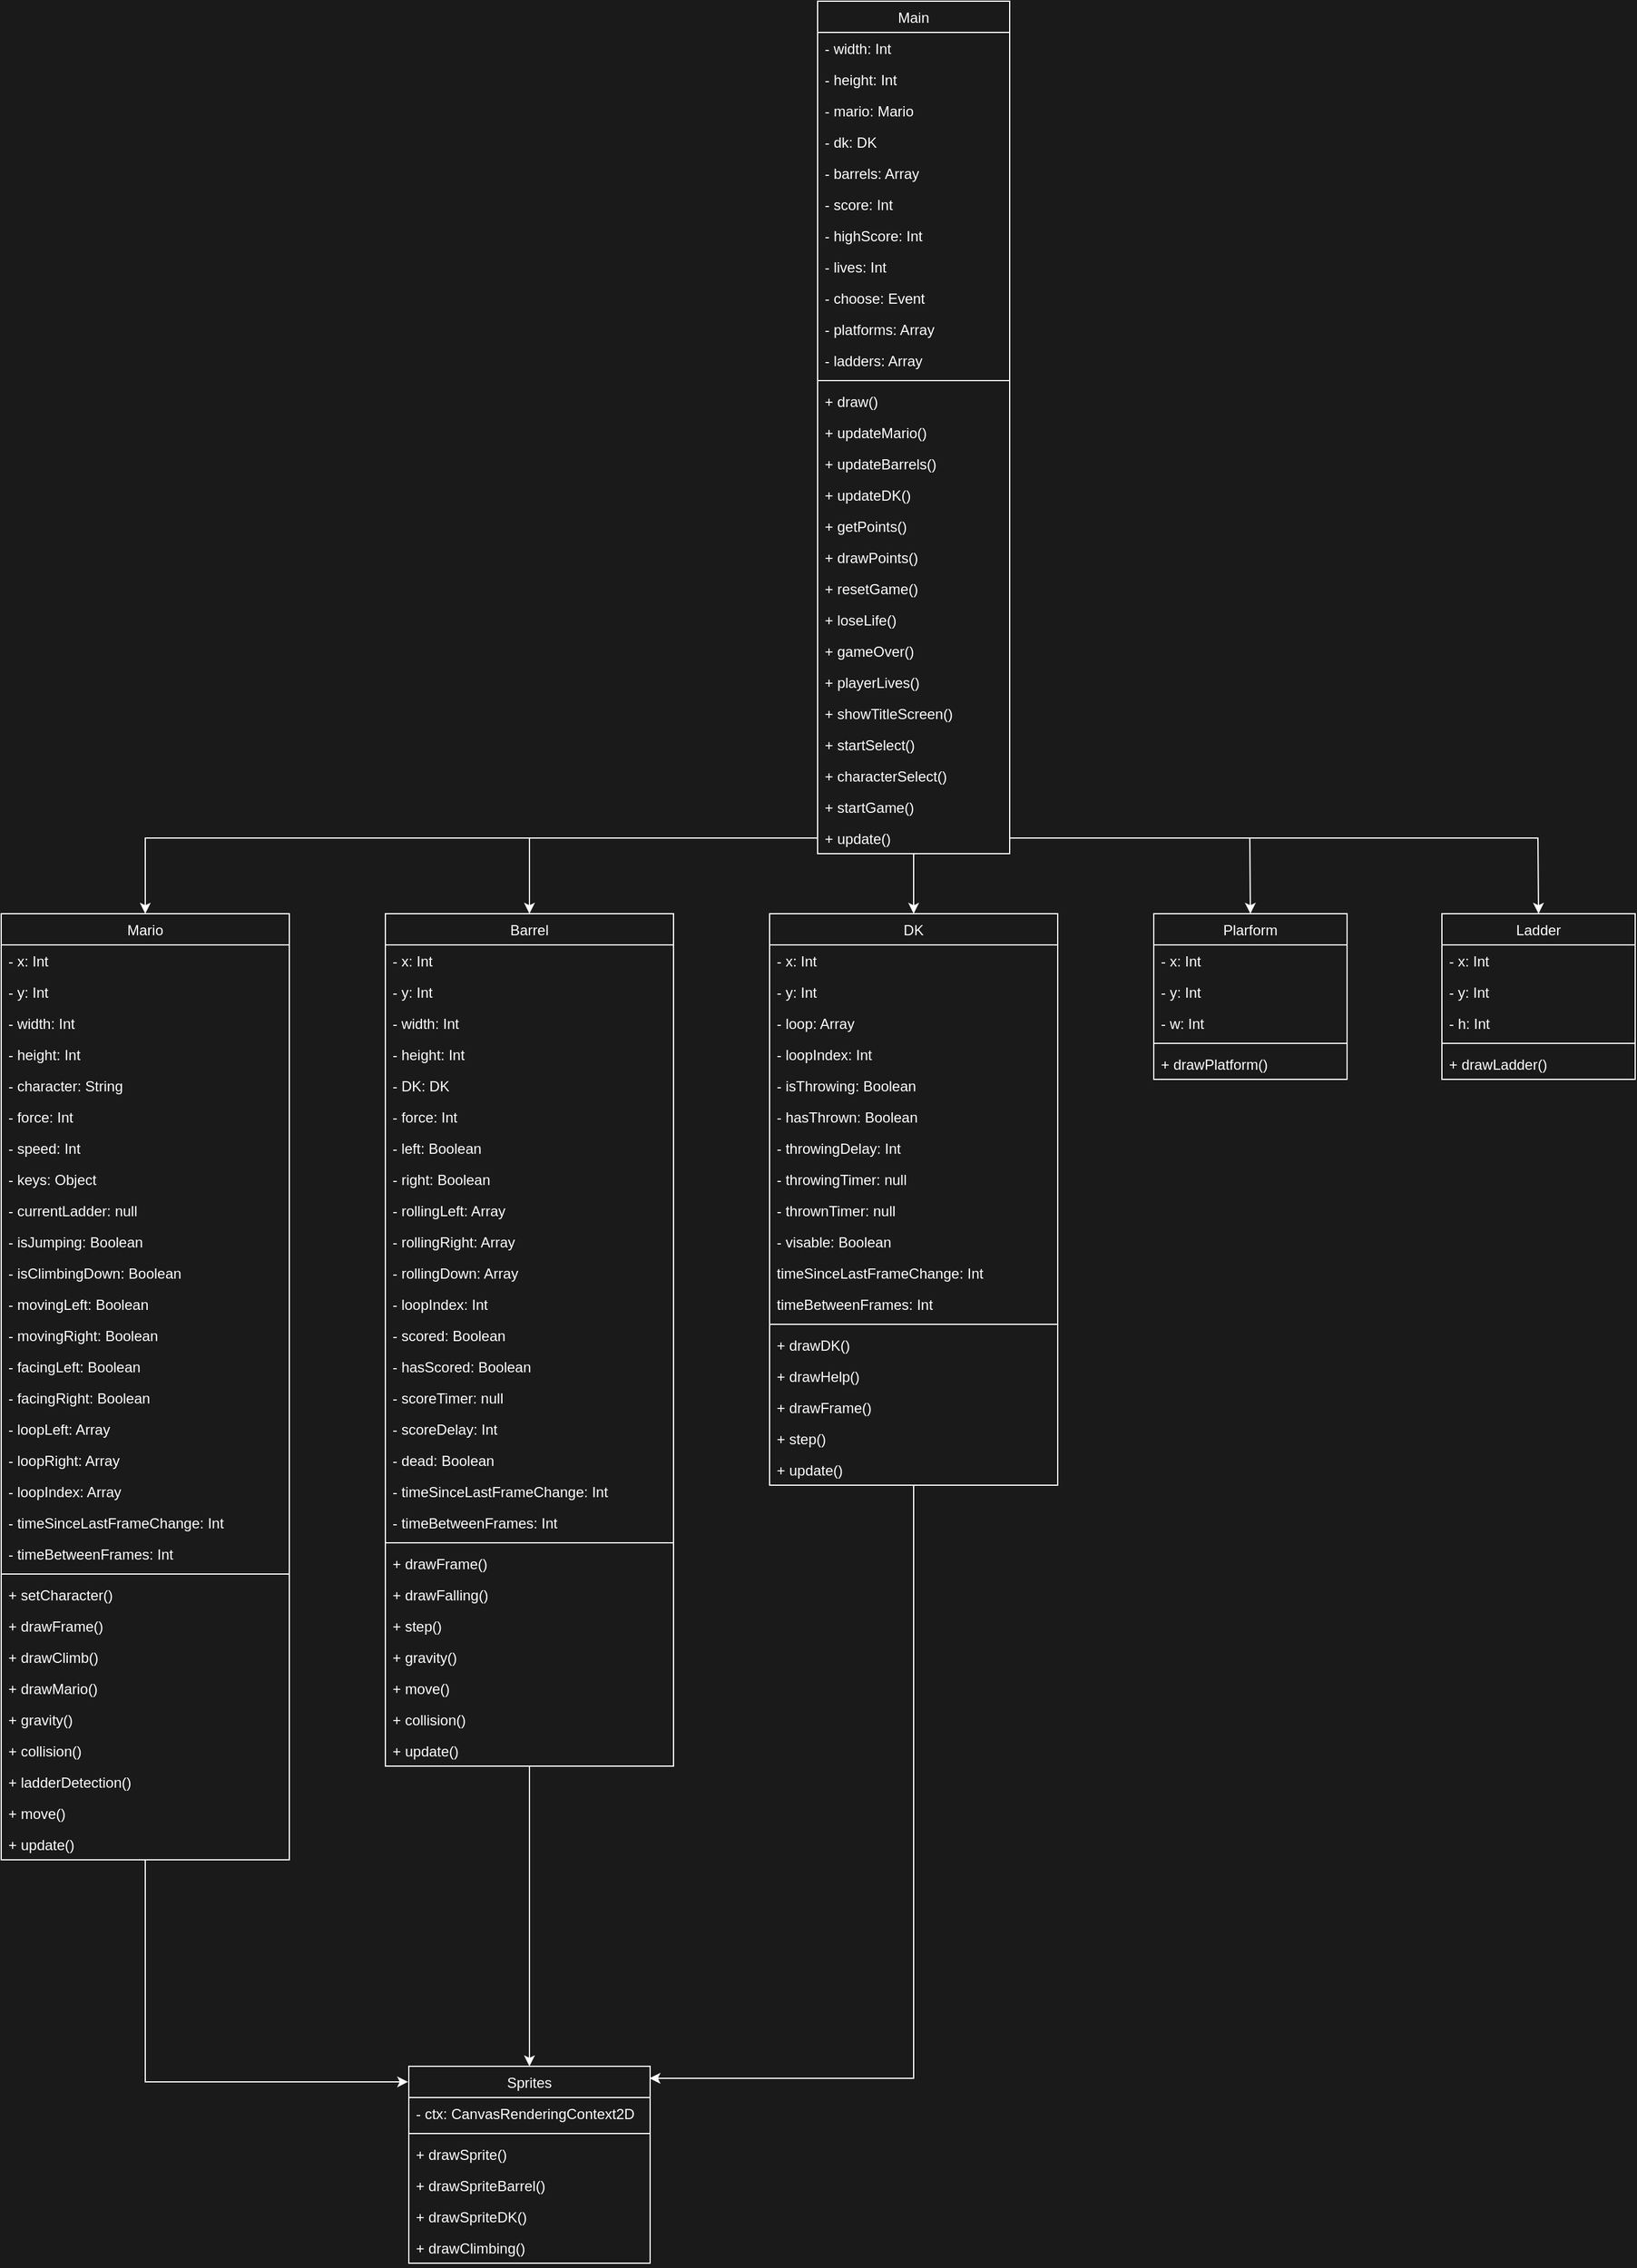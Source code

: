 <mxfile>
    <diagram id="LsULc1lu9E0mcJV_MEIJ" name="Page-1">
        <mxGraphModel dx="3832" dy="1708" grid="0" gridSize="10" guides="1" tooltips="1" connect="1" arrows="1" fold="1" page="1" pageScale="1" pageWidth="2339" pageHeight="3300" background="#1A1A1A" math="0" shadow="0">
            <root>
                <mxCell id="0"/>
                <mxCell id="1" parent="0"/>
                <mxCell id="2" value="Mario" style="swimlane;fontStyle=0;childLayout=stackLayout;horizontal=1;startSize=26;horizontalStack=0;resizeParent=1;resizeParentMax=0;resizeLast=0;collapsible=1;marginBottom=0;comic=0;strokeColor=#FFFFFF;fillColor=#1A1A1A;fontColor=#FFFFFF;" parent="1" vertex="1">
                    <mxGeometry x="480" y="1400" width="240" height="788" as="geometry"/>
                </mxCell>
                <mxCell id="3" value="- x: Int" style="text;align=left;verticalAlign=top;spacingLeft=4;spacingRight=4;overflow=hidden;rotatable=0;points=[[0,0.5],[1,0.5]];portConstraint=eastwest;fontColor=#FFFFFF;" parent="2" vertex="1">
                    <mxGeometry y="26" width="240" height="26" as="geometry"/>
                </mxCell>
                <mxCell id="4" value="- y: Int" style="text;align=left;verticalAlign=top;spacingLeft=4;spacingRight=4;overflow=hidden;rotatable=0;points=[[0,0.5],[1,0.5]];portConstraint=eastwest;labelBackgroundColor=none;fontColor=#FFFFFF;" parent="2" vertex="1">
                    <mxGeometry y="52" width="240" height="26" as="geometry"/>
                </mxCell>
                <mxCell id="5" value="- width: Int" style="text;align=left;verticalAlign=top;spacingLeft=4;spacingRight=4;overflow=hidden;rotatable=0;points=[[0,0.5],[1,0.5]];portConstraint=eastwest;fontColor=#FFFFFF;" parent="2" vertex="1">
                    <mxGeometry y="78" width="240" height="26" as="geometry"/>
                </mxCell>
                <mxCell id="45" value="- height: Int" style="text;align=left;verticalAlign=top;spacingLeft=4;spacingRight=4;overflow=hidden;rotatable=0;points=[[0,0.5],[1,0.5]];portConstraint=eastwest;fontColor=#FFFFFF;" parent="2" vertex="1">
                    <mxGeometry y="104" width="240" height="26" as="geometry"/>
                </mxCell>
                <mxCell id="6" value="- character: String" style="text;align=left;verticalAlign=top;spacingLeft=4;spacingRight=4;overflow=hidden;rotatable=0;points=[[0,0.5],[1,0.5]];portConstraint=eastwest;fontColor=#FFFFFF;" parent="2" vertex="1">
                    <mxGeometry y="130" width="240" height="26" as="geometry"/>
                </mxCell>
                <mxCell id="7" value="- force: Int" style="text;align=left;verticalAlign=top;spacingLeft=4;spacingRight=4;overflow=hidden;rotatable=0;points=[[0,0.5],[1,0.5]];portConstraint=eastwest;fontColor=#FFFFFF;" parent="2" vertex="1">
                    <mxGeometry y="156" width="240" height="26" as="geometry"/>
                </mxCell>
                <mxCell id="8" value="- speed: Int" style="text;align=left;verticalAlign=top;spacingLeft=4;spacingRight=4;overflow=hidden;rotatable=0;points=[[0,0.5],[1,0.5]];portConstraint=eastwest;fontColor=#FFFFFF;" parent="2" vertex="1">
                    <mxGeometry y="182" width="240" height="26" as="geometry"/>
                </mxCell>
                <mxCell id="9" value="- keys: Object" style="text;align=left;verticalAlign=top;spacingLeft=4;spacingRight=4;overflow=hidden;rotatable=0;points=[[0,0.5],[1,0.5]];portConstraint=eastwest;fontColor=#FFFFFF;" parent="2" vertex="1">
                    <mxGeometry y="208" width="240" height="26" as="geometry"/>
                </mxCell>
                <mxCell id="11" value="- currentLadder: null" style="text;align=left;verticalAlign=top;spacingLeft=4;spacingRight=4;overflow=hidden;rotatable=0;points=[[0,0.5],[1,0.5]];portConstraint=eastwest;fontColor=#FFFFFF;" parent="2" vertex="1">
                    <mxGeometry y="234" width="240" height="26" as="geometry"/>
                </mxCell>
                <mxCell id="12" value="- isJumping: Boolean" style="text;align=left;verticalAlign=top;spacingLeft=4;spacingRight=4;overflow=hidden;rotatable=0;points=[[0,0.5],[1,0.5]];portConstraint=eastwest;fontColor=#FFFFFF;" parent="2" vertex="1">
                    <mxGeometry y="260" width="240" height="26" as="geometry"/>
                </mxCell>
                <mxCell id="14" value="- isClimbingDown: Boolean" style="text;align=left;verticalAlign=top;spacingLeft=4;spacingRight=4;overflow=hidden;rotatable=0;points=[[0,0.5],[1,0.5]];portConstraint=eastwest;fontColor=#FFFFFF;" parent="2" vertex="1">
                    <mxGeometry y="286" width="240" height="26" as="geometry"/>
                </mxCell>
                <mxCell id="16" value="- movingLeft: Boolean" style="text;align=left;verticalAlign=top;spacingLeft=4;spacingRight=4;overflow=hidden;rotatable=0;points=[[0,0.5],[1,0.5]];portConstraint=eastwest;fontColor=#FFFFFF;" parent="2" vertex="1">
                    <mxGeometry y="312" width="240" height="26" as="geometry"/>
                </mxCell>
                <mxCell id="17" value="- movingRight: Boolean" style="text;align=left;verticalAlign=top;spacingLeft=4;spacingRight=4;overflow=hidden;rotatable=0;points=[[0,0.5],[1,0.5]];portConstraint=eastwest;fontColor=#FFFFFF;" parent="2" vertex="1">
                    <mxGeometry y="338" width="240" height="26" as="geometry"/>
                </mxCell>
                <mxCell id="18" value="- facingLeft: Boolean" style="text;align=left;verticalAlign=top;spacingLeft=4;spacingRight=4;overflow=hidden;rotatable=0;points=[[0,0.5],[1,0.5]];portConstraint=eastwest;fontColor=#FFFFFF;" parent="2" vertex="1">
                    <mxGeometry y="364" width="240" height="26" as="geometry"/>
                </mxCell>
                <mxCell id="19" value="- facingRight: Boolean" style="text;align=left;verticalAlign=top;spacingLeft=4;spacingRight=4;overflow=hidden;rotatable=0;points=[[0,0.5],[1,0.5]];portConstraint=eastwest;fontColor=#FFFFFF;" parent="2" vertex="1">
                    <mxGeometry y="390" width="240" height="26" as="geometry"/>
                </mxCell>
                <mxCell id="20" value="- loopLeft: Array" style="text;align=left;verticalAlign=top;spacingLeft=4;spacingRight=4;overflow=hidden;rotatable=0;points=[[0,0.5],[1,0.5]];portConstraint=eastwest;fontColor=#FFFFFF;" parent="2" vertex="1">
                    <mxGeometry y="416" width="240" height="26" as="geometry"/>
                </mxCell>
                <mxCell id="21" value="- loopRight: Array" style="text;align=left;verticalAlign=top;spacingLeft=4;spacingRight=4;overflow=hidden;rotatable=0;points=[[0,0.5],[1,0.5]];portConstraint=eastwest;fontColor=#FFFFFF;" parent="2" vertex="1">
                    <mxGeometry y="442" width="240" height="26" as="geometry"/>
                </mxCell>
                <mxCell id="22" value="- loopIndex: Array" style="text;align=left;verticalAlign=top;spacingLeft=4;spacingRight=4;overflow=hidden;rotatable=0;points=[[0,0.5],[1,0.5]];portConstraint=eastwest;fontColor=#FFFFFF;" parent="2" vertex="1">
                    <mxGeometry y="468" width="240" height="26" as="geometry"/>
                </mxCell>
                <mxCell id="23" value="- timeSinceLastFrameChange: Int" style="text;align=left;verticalAlign=top;spacingLeft=4;spacingRight=4;overflow=hidden;rotatable=0;points=[[0,0.5],[1,0.5]];portConstraint=eastwest;fontColor=#FFFFFF;" parent="2" vertex="1">
                    <mxGeometry y="494" width="240" height="26" as="geometry"/>
                </mxCell>
                <mxCell id="24" value="- timeBetweenFrames: Int" style="text;align=left;verticalAlign=top;spacingLeft=4;spacingRight=4;overflow=hidden;rotatable=0;points=[[0,0.5],[1,0.5]];portConstraint=eastwest;fontColor=#FFFFFF;" parent="2" vertex="1">
                    <mxGeometry y="520" width="240" height="26" as="geometry"/>
                </mxCell>
                <mxCell id="33" value="" style="line;strokeWidth=1;align=left;verticalAlign=middle;spacingTop=-1;spacingLeft=3;spacingRight=3;rotatable=0;labelPosition=right;points=[];portConstraint=eastwest;rounded=0;glass=0;labelBackgroundColor=none;strokeColor=#FFFFFF;fontColor=#FFFFFF;" parent="2" vertex="1">
                    <mxGeometry y="546" width="240" height="8" as="geometry"/>
                </mxCell>
                <mxCell id="29" value="+ setCharacter()" style="text;align=left;verticalAlign=top;spacingLeft=4;spacingRight=4;overflow=hidden;rotatable=0;points=[[0,0.5],[1,0.5]];portConstraint=eastwest;rounded=0;glass=0;fontColor=#FFFFFF;" parent="2" vertex="1">
                    <mxGeometry y="554" width="240" height="26" as="geometry"/>
                </mxCell>
                <mxCell id="31" value="+ drawFrame()" style="text;align=left;verticalAlign=top;spacingLeft=4;spacingRight=4;overflow=hidden;rotatable=0;points=[[0,0.5],[1,0.5]];portConstraint=eastwest;fontColor=#FFFFFF;" parent="2" vertex="1">
                    <mxGeometry y="580" width="240" height="26" as="geometry"/>
                </mxCell>
                <mxCell id="30" value="+ drawClimb()" style="text;align=left;verticalAlign=top;spacingLeft=4;spacingRight=4;overflow=hidden;rotatable=0;points=[[0,0.5],[1,0.5]];portConstraint=eastwest;fontColor=#FFFFFF;" parent="2" vertex="1">
                    <mxGeometry y="606" width="240" height="26" as="geometry"/>
                </mxCell>
                <mxCell id="44" value="+ drawMario()" style="text;align=left;verticalAlign=top;spacingLeft=4;spacingRight=4;overflow=hidden;rotatable=0;points=[[0,0.5],[1,0.5]];portConstraint=eastwest;fontColor=#FFFFFF;" parent="2" vertex="1">
                    <mxGeometry y="632" width="240" height="26" as="geometry"/>
                </mxCell>
                <mxCell id="43" value="+ gravity()" style="text;align=left;verticalAlign=top;spacingLeft=4;spacingRight=4;overflow=hidden;rotatable=0;points=[[0,0.5],[1,0.5]];portConstraint=eastwest;fontColor=#FFFFFF;" parent="2" vertex="1">
                    <mxGeometry y="658" width="240" height="26" as="geometry"/>
                </mxCell>
                <mxCell id="42" value="+ collision()" style="text;align=left;verticalAlign=top;spacingLeft=4;spacingRight=4;overflow=hidden;rotatable=0;points=[[0,0.5],[1,0.5]];portConstraint=eastwest;fontColor=#FFFFFF;" parent="2" vertex="1">
                    <mxGeometry y="684" width="240" height="26" as="geometry"/>
                </mxCell>
                <mxCell id="41" value="+ ladderDetection()" style="text;align=left;verticalAlign=top;spacingLeft=4;spacingRight=4;overflow=hidden;rotatable=0;points=[[0,0.5],[1,0.5]];portConstraint=eastwest;fontColor=#FFFFFF;" parent="2" vertex="1">
                    <mxGeometry y="710" width="240" height="26" as="geometry"/>
                </mxCell>
                <mxCell id="40" value="+ move()" style="text;align=left;verticalAlign=top;spacingLeft=4;spacingRight=4;overflow=hidden;rotatable=0;points=[[0,0.5],[1,0.5]];portConstraint=eastwest;fontColor=#FFFFFF;" parent="2" vertex="1">
                    <mxGeometry y="736" width="240" height="26" as="geometry"/>
                </mxCell>
                <mxCell id="39" value="+ update()" style="text;align=left;verticalAlign=top;spacingLeft=4;spacingRight=4;overflow=hidden;rotatable=0;points=[[0,0.5],[1,0.5]];portConstraint=eastwest;fontColor=#FFFFFF;" parent="2" vertex="1">
                    <mxGeometry y="762" width="240" height="26" as="geometry"/>
                </mxCell>
                <mxCell id="53" value="Barrel" style="swimlane;fontStyle=0;childLayout=stackLayout;horizontal=1;startSize=26;horizontalStack=0;resizeParent=1;resizeParentMax=0;resizeLast=0;collapsible=1;marginBottom=0;fillColor=#1A1A1A;strokeColor=#FFFFFF;fontColor=#FFFFFF;" parent="1" vertex="1">
                    <mxGeometry x="800" y="1400" width="240" height="710" as="geometry"/>
                </mxCell>
                <mxCell id="54" value="- x: Int" style="text;align=left;verticalAlign=top;spacingLeft=4;spacingRight=4;overflow=hidden;rotatable=0;points=[[0,0.5],[1,0.5]];portConstraint=eastwest;fontColor=#FFFFFF;" parent="53" vertex="1">
                    <mxGeometry y="26" width="240" height="26" as="geometry"/>
                </mxCell>
                <mxCell id="55" value="- y: Int" style="text;align=left;verticalAlign=top;spacingLeft=4;spacingRight=4;overflow=hidden;rotatable=0;points=[[0,0.5],[1,0.5]];portConstraint=eastwest;fontColor=#FFFFFF;" parent="53" vertex="1">
                    <mxGeometry y="52" width="240" height="26" as="geometry"/>
                </mxCell>
                <mxCell id="56" value="- width: Int" style="text;align=left;verticalAlign=top;spacingLeft=4;spacingRight=4;overflow=hidden;rotatable=0;points=[[0,0.5],[1,0.5]];portConstraint=eastwest;fontColor=#FFFFFF;" parent="53" vertex="1">
                    <mxGeometry y="78" width="240" height="26" as="geometry"/>
                </mxCell>
                <mxCell id="72" value="- height: Int" style="text;align=left;verticalAlign=top;spacingLeft=4;spacingRight=4;overflow=hidden;rotatable=0;points=[[0,0.5],[1,0.5]];portConstraint=eastwest;fontColor=#FFFFFF;" parent="53" vertex="1">
                    <mxGeometry y="104" width="240" height="26" as="geometry"/>
                </mxCell>
                <mxCell id="71" value="- DK: DK" style="text;align=left;verticalAlign=top;spacingLeft=4;spacingRight=4;overflow=hidden;rotatable=0;points=[[0,0.5],[1,0.5]];portConstraint=eastwest;fontColor=#FFFFFF;" parent="53" vertex="1">
                    <mxGeometry y="130" width="240" height="26" as="geometry"/>
                </mxCell>
                <mxCell id="70" value="- force: Int" style="text;align=left;verticalAlign=top;spacingLeft=4;spacingRight=4;overflow=hidden;rotatable=0;points=[[0,0.5],[1,0.5]];portConstraint=eastwest;fontColor=#FFFFFF;" parent="53" vertex="1">
                    <mxGeometry y="156" width="240" height="26" as="geometry"/>
                </mxCell>
                <mxCell id="68" value="- left: Boolean" style="text;align=left;verticalAlign=top;spacingLeft=4;spacingRight=4;overflow=hidden;rotatable=0;points=[[0,0.5],[1,0.5]];portConstraint=eastwest;fontColor=#FFFFFF;" parent="53" vertex="1">
                    <mxGeometry y="182" width="240" height="26" as="geometry"/>
                </mxCell>
                <mxCell id="67" value="- right: Boolean" style="text;align=left;verticalAlign=top;spacingLeft=4;spacingRight=4;overflow=hidden;rotatable=0;points=[[0,0.5],[1,0.5]];portConstraint=eastwest;fontColor=#FFFFFF;" parent="53" vertex="1">
                    <mxGeometry y="208" width="240" height="26" as="geometry"/>
                </mxCell>
                <mxCell id="66" value="- rollingLeft: Array" style="text;align=left;verticalAlign=top;spacingLeft=4;spacingRight=4;overflow=hidden;rotatable=0;points=[[0,0.5],[1,0.5]];portConstraint=eastwest;fontColor=#FFFFFF;" parent="53" vertex="1">
                    <mxGeometry y="234" width="240" height="26" as="geometry"/>
                </mxCell>
                <mxCell id="65" value="- rollingRight: Array" style="text;align=left;verticalAlign=top;spacingLeft=4;spacingRight=4;overflow=hidden;rotatable=0;points=[[0,0.5],[1,0.5]];portConstraint=eastwest;fontColor=#FFFFFF;" parent="53" vertex="1">
                    <mxGeometry y="260" width="240" height="26" as="geometry"/>
                </mxCell>
                <mxCell id="64" value="- rollingDown: Array" style="text;align=left;verticalAlign=top;spacingLeft=4;spacingRight=4;overflow=hidden;rotatable=0;points=[[0,0.5],[1,0.5]];portConstraint=eastwest;fontColor=#FFFFFF;" parent="53" vertex="1">
                    <mxGeometry y="286" width="240" height="26" as="geometry"/>
                </mxCell>
                <mxCell id="63" value="- loopIndex: Int" style="text;align=left;verticalAlign=top;spacingLeft=4;spacingRight=4;overflow=hidden;rotatable=0;points=[[0,0.5],[1,0.5]];portConstraint=eastwest;fontColor=#FFFFFF;" parent="53" vertex="1">
                    <mxGeometry y="312" width="240" height="26" as="geometry"/>
                </mxCell>
                <mxCell id="62" value="- scored: Boolean" style="text;align=left;verticalAlign=top;spacingLeft=4;spacingRight=4;overflow=hidden;rotatable=0;points=[[0,0.5],[1,0.5]];portConstraint=eastwest;fontColor=#FFFFFF;" parent="53" vertex="1">
                    <mxGeometry y="338" width="240" height="26" as="geometry"/>
                </mxCell>
                <mxCell id="61" value="- hasScored: Boolean" style="text;align=left;verticalAlign=top;spacingLeft=4;spacingRight=4;overflow=hidden;rotatable=0;points=[[0,0.5],[1,0.5]];portConstraint=eastwest;fontColor=#FFFFFF;" parent="53" vertex="1">
                    <mxGeometry y="364" width="240" height="26" as="geometry"/>
                </mxCell>
                <mxCell id="79" value="- scoreTimer: null" style="text;align=left;verticalAlign=top;spacingLeft=4;spacingRight=4;overflow=hidden;rotatable=0;points=[[0,0.5],[1,0.5]];portConstraint=eastwest;fontColor=#FFFFFF;" parent="53" vertex="1">
                    <mxGeometry y="390" width="240" height="26" as="geometry"/>
                </mxCell>
                <mxCell id="78" value="- scoreDelay: Int" style="text;align=left;verticalAlign=top;spacingLeft=4;spacingRight=4;overflow=hidden;rotatable=0;points=[[0,0.5],[1,0.5]];portConstraint=eastwest;fontColor=#FFFFFF;" parent="53" vertex="1">
                    <mxGeometry y="416" width="240" height="26" as="geometry"/>
                </mxCell>
                <mxCell id="77" value="- dead: Boolean" style="text;align=left;verticalAlign=top;spacingLeft=4;spacingRight=4;overflow=hidden;rotatable=0;points=[[0,0.5],[1,0.5]];portConstraint=eastwest;fontColor=#FFFFFF;" parent="53" vertex="1">
                    <mxGeometry y="442" width="240" height="26" as="geometry"/>
                </mxCell>
                <mxCell id="76" value="- timeSinceLastFrameChange: Int" style="text;align=left;verticalAlign=top;spacingLeft=4;spacingRight=4;overflow=hidden;rotatable=0;points=[[0,0.5],[1,0.5]];portConstraint=eastwest;fontColor=#FFFFFF;" parent="53" vertex="1">
                    <mxGeometry y="468" width="240" height="26" as="geometry"/>
                </mxCell>
                <mxCell id="75" value="- timeBetweenFrames: Int" style="text;align=left;verticalAlign=top;spacingLeft=4;spacingRight=4;overflow=hidden;rotatable=0;points=[[0,0.5],[1,0.5]];portConstraint=eastwest;fontColor=#FFFFFF;" parent="53" vertex="1">
                    <mxGeometry y="494" width="240" height="26" as="geometry"/>
                </mxCell>
                <mxCell id="88" value="" style="line;strokeWidth=1;align=left;verticalAlign=middle;spacingTop=-1;spacingLeft=3;spacingRight=3;rotatable=0;labelPosition=right;points=[];portConstraint=eastwest;strokeColor=#FFFFFF;fontColor=#FFFFFF;" parent="53" vertex="1">
                    <mxGeometry y="520" width="240" height="8" as="geometry"/>
                </mxCell>
                <mxCell id="87" value="+ drawFrame()" style="text;align=left;verticalAlign=top;spacingLeft=4;spacingRight=4;overflow=hidden;rotatable=0;points=[[0,0.5],[1,0.5]];portConstraint=eastwest;fontColor=#FFFFFF;" parent="53" vertex="1">
                    <mxGeometry y="528" width="240" height="26" as="geometry"/>
                </mxCell>
                <mxCell id="86" value="+ drawFalling()" style="text;align=left;verticalAlign=top;spacingLeft=4;spacingRight=4;overflow=hidden;rotatable=0;points=[[0,0.5],[1,0.5]];portConstraint=eastwest;fontColor=#FFFFFF;" parent="53" vertex="1">
                    <mxGeometry y="554" width="240" height="26" as="geometry"/>
                </mxCell>
                <mxCell id="85" value="+ step()" style="text;align=left;verticalAlign=top;spacingLeft=4;spacingRight=4;overflow=hidden;rotatable=0;points=[[0,0.5],[1,0.5]];portConstraint=eastwest;fontColor=#FFFFFF;" parent="53" vertex="1">
                    <mxGeometry y="580" width="240" height="26" as="geometry"/>
                </mxCell>
                <mxCell id="84" value="+ gravity()" style="text;align=left;verticalAlign=top;spacingLeft=4;spacingRight=4;overflow=hidden;rotatable=0;points=[[0,0.5],[1,0.5]];portConstraint=eastwest;fontColor=#FFFFFF;" parent="53" vertex="1">
                    <mxGeometry y="606" width="240" height="26" as="geometry"/>
                </mxCell>
                <mxCell id="83" value="+ move()" style="text;align=left;verticalAlign=top;spacingLeft=4;spacingRight=4;overflow=hidden;rotatable=0;points=[[0,0.5],[1,0.5]];portConstraint=eastwest;fontColor=#FFFFFF;" parent="53" vertex="1">
                    <mxGeometry y="632" width="240" height="26" as="geometry"/>
                </mxCell>
                <mxCell id="82" value="+ collision()" style="text;align=left;verticalAlign=top;spacingLeft=4;spacingRight=4;overflow=hidden;rotatable=0;points=[[0,0.5],[1,0.5]];portConstraint=eastwest;fontColor=#FFFFFF;" parent="53" vertex="1">
                    <mxGeometry y="658" width="240" height="26" as="geometry"/>
                </mxCell>
                <mxCell id="81" value="+ update()" style="text;align=left;verticalAlign=top;spacingLeft=4;spacingRight=4;overflow=hidden;rotatable=0;points=[[0,0.5],[1,0.5]];portConstraint=eastwest;fontColor=#FFFFFF;" parent="53" vertex="1">
                    <mxGeometry y="684" width="240" height="26" as="geometry"/>
                </mxCell>
                <mxCell id="89" value="DK" style="swimlane;fontStyle=0;childLayout=stackLayout;horizontal=1;startSize=26;horizontalStack=0;resizeParent=1;resizeParentMax=0;resizeLast=0;collapsible=1;marginBottom=0;fillColor=#1A1A1A;strokeColor=#FFFFFF;fontColor=#FFFFFF;" parent="1" vertex="1">
                    <mxGeometry x="1120" y="1400" width="240" height="476" as="geometry"/>
                </mxCell>
                <mxCell id="90" value="- x: Int" style="text;align=left;verticalAlign=top;spacingLeft=4;spacingRight=4;overflow=hidden;rotatable=0;points=[[0,0.5],[1,0.5]];portConstraint=eastwest;fontColor=#FFFFFF;" parent="89" vertex="1">
                    <mxGeometry y="26" width="240" height="26" as="geometry"/>
                </mxCell>
                <mxCell id="91" value="- y: Int" style="text;align=left;verticalAlign=top;spacingLeft=4;spacingRight=4;overflow=hidden;rotatable=0;points=[[0,0.5],[1,0.5]];portConstraint=eastwest;fontColor=#FFFFFF;" parent="89" vertex="1">
                    <mxGeometry y="52" width="240" height="26" as="geometry"/>
                </mxCell>
                <mxCell id="92" value="- loop: Array" style="text;align=left;verticalAlign=top;spacingLeft=4;spacingRight=4;overflow=hidden;rotatable=0;points=[[0,0.5],[1,0.5]];portConstraint=eastwest;fontColor=#FFFFFF;" parent="89" vertex="1">
                    <mxGeometry y="78" width="240" height="26" as="geometry"/>
                </mxCell>
                <mxCell id="93" value="- loopIndex: Int" style="text;align=left;verticalAlign=top;spacingLeft=4;spacingRight=4;overflow=hidden;rotatable=0;points=[[0,0.5],[1,0.5]];portConstraint=eastwest;fontColor=#FFFFFF;" parent="89" vertex="1">
                    <mxGeometry y="104" width="240" height="26" as="geometry"/>
                </mxCell>
                <mxCell id="94" value="- isThrowing: Boolean" style="text;align=left;verticalAlign=top;spacingLeft=4;spacingRight=4;overflow=hidden;rotatable=0;points=[[0,0.5],[1,0.5]];portConstraint=eastwest;fontColor=#FFFFFF;" parent="89" vertex="1">
                    <mxGeometry y="130" width="240" height="26" as="geometry"/>
                </mxCell>
                <mxCell id="95" value="- hasThrown: Boolean" style="text;align=left;verticalAlign=top;spacingLeft=4;spacingRight=4;overflow=hidden;rotatable=0;points=[[0,0.5],[1,0.5]];portConstraint=eastwest;fontColor=#FFFFFF;" parent="89" vertex="1">
                    <mxGeometry y="156" width="240" height="26" as="geometry"/>
                </mxCell>
                <mxCell id="96" value="- throwingDelay: Int" style="text;align=left;verticalAlign=top;spacingLeft=4;spacingRight=4;overflow=hidden;rotatable=0;points=[[0,0.5],[1,0.5]];portConstraint=eastwest;fontColor=#FFFFFF;" parent="89" vertex="1">
                    <mxGeometry y="182" width="240" height="26" as="geometry"/>
                </mxCell>
                <mxCell id="97" value="- throwingTimer: null" style="text;align=left;verticalAlign=top;spacingLeft=4;spacingRight=4;overflow=hidden;rotatable=0;points=[[0,0.5],[1,0.5]];portConstraint=eastwest;fontColor=#FFFFFF;" parent="89" vertex="1">
                    <mxGeometry y="208" width="240" height="26" as="geometry"/>
                </mxCell>
                <mxCell id="98" value="- thrownTimer: null" style="text;align=left;verticalAlign=top;spacingLeft=4;spacingRight=4;overflow=hidden;rotatable=0;points=[[0,0.5],[1,0.5]];portConstraint=eastwest;fontColor=#FFFFFF;" parent="89" vertex="1">
                    <mxGeometry y="234" width="240" height="26" as="geometry"/>
                </mxCell>
                <mxCell id="99" value="- visable: Boolean" style="text;align=left;verticalAlign=top;spacingLeft=4;spacingRight=4;overflow=hidden;rotatable=0;points=[[0,0.5],[1,0.5]];portConstraint=eastwest;fontColor=#FFFFFF;" parent="89" vertex="1">
                    <mxGeometry y="260" width="240" height="26" as="geometry"/>
                </mxCell>
                <mxCell id="103" value="timeSinceLastFrameChange: Int" style="text;align=left;verticalAlign=top;spacingLeft=4;spacingRight=4;overflow=hidden;rotatable=0;points=[[0,0.5],[1,0.5]];portConstraint=eastwest;fontColor=#FFFFFF;" parent="89" vertex="1">
                    <mxGeometry y="286" width="240" height="26" as="geometry"/>
                </mxCell>
                <mxCell id="104" value="timeBetweenFrames: Int" style="text;align=left;verticalAlign=top;spacingLeft=4;spacingRight=4;overflow=hidden;rotatable=0;points=[[0,0.5],[1,0.5]];portConstraint=eastwest;fontColor=#FFFFFF;" parent="89" vertex="1">
                    <mxGeometry y="312" width="240" height="26" as="geometry"/>
                </mxCell>
                <mxCell id="110" value="" style="line;strokeWidth=1;align=left;verticalAlign=middle;spacingTop=-1;spacingLeft=3;spacingRight=3;rotatable=0;labelPosition=right;points=[];portConstraint=eastwest;strokeColor=#FFFFFF;fontColor=#FFFFFF;" parent="89" vertex="1">
                    <mxGeometry y="338" width="240" height="8" as="geometry"/>
                </mxCell>
                <mxCell id="109" value="+ drawDK()" style="text;align=left;verticalAlign=top;spacingLeft=4;spacingRight=4;overflow=hidden;rotatable=0;points=[[0,0.5],[1,0.5]];portConstraint=eastwest;fontColor=#FFFFFF;" parent="89" vertex="1">
                    <mxGeometry y="346" width="240" height="26" as="geometry"/>
                </mxCell>
                <mxCell id="108" value="+ drawHelp()" style="text;align=left;verticalAlign=top;spacingLeft=4;spacingRight=4;overflow=hidden;rotatable=0;points=[[0,0.5],[1,0.5]];portConstraint=eastwest;fontColor=#FFFFFF;" parent="89" vertex="1">
                    <mxGeometry y="372" width="240" height="26" as="geometry"/>
                </mxCell>
                <mxCell id="107" value="+ drawFrame()" style="text;align=left;verticalAlign=top;spacingLeft=4;spacingRight=4;overflow=hidden;rotatable=0;points=[[0,0.5],[1,0.5]];portConstraint=eastwest;fontColor=#FFFFFF;" parent="89" vertex="1">
                    <mxGeometry y="398" width="240" height="26" as="geometry"/>
                </mxCell>
                <mxCell id="106" value="+ step()" style="text;align=left;verticalAlign=top;spacingLeft=4;spacingRight=4;overflow=hidden;rotatable=0;points=[[0,0.5],[1,0.5]];portConstraint=eastwest;fontColor=#FFFFFF;" parent="89" vertex="1">
                    <mxGeometry y="424" width="240" height="26" as="geometry"/>
                </mxCell>
                <mxCell id="185" value="" style="endArrow=classic;html=1;rounded=0;fontColor=#FFFFFF;strokeColor=#FFFFFF;" parent="89" source="105" edge="1">
                    <mxGeometry width="50" height="50" relative="1" as="geometry">
                        <mxPoint x="120" y="554" as="sourcePoint"/>
                        <mxPoint x="-100" y="970" as="targetPoint"/>
                        <Array as="points">
                            <mxPoint x="120" y="970"/>
                        </Array>
                    </mxGeometry>
                </mxCell>
                <mxCell id="105" value="+ update()" style="text;align=left;verticalAlign=top;spacingLeft=4;spacingRight=4;overflow=hidden;rotatable=0;points=[[0,0.5],[1,0.5]];portConstraint=eastwest;fontColor=#FFFFFF;" parent="89" vertex="1">
                    <mxGeometry y="450" width="240" height="26" as="geometry"/>
                </mxCell>
                <mxCell id="111" value="Sprites" style="swimlane;fontStyle=0;childLayout=stackLayout;horizontal=1;startSize=26;horizontalStack=0;resizeParent=1;resizeParentMax=0;resizeLast=0;collapsible=1;marginBottom=0;strokeColor=#FFFFFF;fillColor=#1A1A1A;fontColor=#FFFFFF;" parent="1" vertex="1">
                    <mxGeometry x="819.5" y="2360" width="201" height="164" as="geometry"/>
                </mxCell>
                <mxCell id="112" value="- ctx: CanvasRenderingContext2D" style="text;align=left;verticalAlign=top;spacingLeft=4;spacingRight=4;overflow=hidden;rotatable=0;points=[[0,0.5],[1,0.5]];portConstraint=eastwest;fontColor=#FFFFFF;" parent="111" vertex="1">
                    <mxGeometry y="26" width="201" height="26" as="geometry"/>
                </mxCell>
                <mxCell id="135" value="" style="line;strokeWidth=1;align=left;verticalAlign=middle;spacingTop=-1;spacingLeft=3;spacingRight=3;rotatable=0;labelPosition=right;points=[];portConstraint=eastwest;strokeColor=#FFFFFF;fontColor=#FFFFFF;" parent="111" vertex="1">
                    <mxGeometry y="52" width="201" height="8" as="geometry"/>
                </mxCell>
                <mxCell id="134" value="+ drawSprite()" style="text;align=left;verticalAlign=top;spacingLeft=4;spacingRight=4;overflow=hidden;rotatable=0;points=[[0,0.5],[1,0.5]];portConstraint=eastwest;fontColor=#FFFFFF;" parent="111" vertex="1">
                    <mxGeometry y="60" width="201" height="26" as="geometry"/>
                </mxCell>
                <mxCell id="133" value="+ drawSpriteBarrel()" style="text;align=left;verticalAlign=top;spacingLeft=4;spacingRight=4;overflow=hidden;rotatable=0;points=[[0,0.5],[1,0.5]];portConstraint=eastwest;fontColor=#FFFFFF;" parent="111" vertex="1">
                    <mxGeometry y="86" width="201" height="26" as="geometry"/>
                </mxCell>
                <mxCell id="132" value="+ drawSpriteDK()" style="text;align=left;verticalAlign=top;spacingLeft=4;spacingRight=4;overflow=hidden;rotatable=0;points=[[0,0.5],[1,0.5]];portConstraint=eastwest;fontColor=#FFFFFF;" parent="111" vertex="1">
                    <mxGeometry y="112" width="201" height="26" as="geometry"/>
                </mxCell>
                <mxCell id="131" value="+ drawClimbing()" style="text;align=left;verticalAlign=top;spacingLeft=4;spacingRight=4;overflow=hidden;rotatable=0;points=[[0,0.5],[1,0.5]];portConstraint=eastwest;fontColor=#FFFFFF;" parent="111" vertex="1">
                    <mxGeometry y="138" width="201" height="26" as="geometry"/>
                </mxCell>
                <mxCell id="127" value="Plarform" style="swimlane;fontStyle=0;childLayout=stackLayout;horizontal=1;startSize=26;horizontalStack=0;resizeParent=1;resizeParentMax=0;resizeLast=0;collapsible=1;marginBottom=0;strokeColor=#FFFFFF;fillColor=#1A1A1A;fontColor=#FFFFFF;" parent="1" vertex="1">
                    <mxGeometry x="1440" y="1400" width="161" height="138" as="geometry"/>
                </mxCell>
                <mxCell id="128" value="- x: Int" style="text;align=left;verticalAlign=top;spacingLeft=4;spacingRight=4;overflow=hidden;rotatable=0;points=[[0,0.5],[1,0.5]];portConstraint=eastwest;fontColor=#FFFFFF;" parent="127" vertex="1">
                    <mxGeometry y="26" width="161" height="26" as="geometry"/>
                </mxCell>
                <mxCell id="129" value="- y: Int" style="text;align=left;verticalAlign=top;spacingLeft=4;spacingRight=4;overflow=hidden;rotatable=0;points=[[0,0.5],[1,0.5]];portConstraint=eastwest;fontColor=#FFFFFF;" parent="127" vertex="1">
                    <mxGeometry y="52" width="161" height="26" as="geometry"/>
                </mxCell>
                <mxCell id="130" value="- w: Int" style="text;align=left;verticalAlign=top;spacingLeft=4;spacingRight=4;overflow=hidden;rotatable=0;points=[[0,0.5],[1,0.5]];portConstraint=eastwest;fontColor=#FFFFFF;" parent="127" vertex="1">
                    <mxGeometry y="78" width="161" height="26" as="geometry"/>
                </mxCell>
                <mxCell id="137" value="" style="line;strokeWidth=1;align=left;verticalAlign=middle;spacingTop=-1;spacingLeft=3;spacingRight=3;rotatable=0;labelPosition=right;points=[];portConstraint=eastwest;strokeColor=#FFFFFF;fontColor=#FFFFFF;" parent="127" vertex="1">
                    <mxGeometry y="104" width="161" height="8" as="geometry"/>
                </mxCell>
                <mxCell id="136" value="+ drawPlatform()" style="text;align=left;verticalAlign=top;spacingLeft=4;spacingRight=4;overflow=hidden;rotatable=0;points=[[0,0.5],[1,0.5]];portConstraint=eastwest;fontColor=#FFFFFF;" parent="127" vertex="1">
                    <mxGeometry y="112" width="161" height="26" as="geometry"/>
                </mxCell>
                <mxCell id="138" value="Ladder" style="swimlane;fontStyle=0;childLayout=stackLayout;horizontal=1;startSize=26;horizontalStack=0;resizeParent=1;resizeParentMax=0;resizeLast=0;collapsible=1;marginBottom=0;strokeColor=#FFFFFF;fillColor=#1A1A1A;fontColor=#FFFFFF;" parent="1" vertex="1">
                    <mxGeometry x="1680" y="1400" width="161" height="138" as="geometry"/>
                </mxCell>
                <mxCell id="139" value="- x: Int" style="text;align=left;verticalAlign=top;spacingLeft=4;spacingRight=4;overflow=hidden;rotatable=0;points=[[0,0.5],[1,0.5]];portConstraint=eastwest;fontColor=#FFFFFF;" parent="138" vertex="1">
                    <mxGeometry y="26" width="161" height="26" as="geometry"/>
                </mxCell>
                <mxCell id="140" value="- y: Int" style="text;align=left;verticalAlign=top;spacingLeft=4;spacingRight=4;overflow=hidden;rotatable=0;points=[[0,0.5],[1,0.5]];portConstraint=eastwest;fontColor=#FFFFFF;" parent="138" vertex="1">
                    <mxGeometry y="52" width="161" height="26" as="geometry"/>
                </mxCell>
                <mxCell id="141" value="- h: Int" style="text;align=left;verticalAlign=top;spacingLeft=4;spacingRight=4;overflow=hidden;rotatable=0;points=[[0,0.5],[1,0.5]];portConstraint=eastwest;fontColor=#FFFFFF;" parent="138" vertex="1">
                    <mxGeometry y="78" width="161" height="26" as="geometry"/>
                </mxCell>
                <mxCell id="142" value="" style="line;strokeWidth=1;align=left;verticalAlign=middle;spacingTop=-1;spacingLeft=3;spacingRight=3;rotatable=0;labelPosition=right;points=[];portConstraint=eastwest;strokeColor=#FFFFFF;fontColor=#FFFFFF;" parent="138" vertex="1">
                    <mxGeometry y="104" width="161" height="8" as="geometry"/>
                </mxCell>
                <mxCell id="143" value="+ drawLadder()" style="text;align=left;verticalAlign=top;spacingLeft=4;spacingRight=4;overflow=hidden;rotatable=0;points=[[0,0.5],[1,0.5]];portConstraint=eastwest;fontColor=#FFFFFF;" parent="138" vertex="1">
                    <mxGeometry y="112" width="161" height="26" as="geometry"/>
                </mxCell>
                <mxCell id="144" value="Main" style="swimlane;fontStyle=0;childLayout=stackLayout;horizontal=1;startSize=26;horizontalStack=0;resizeParent=1;resizeParentMax=0;resizeLast=0;collapsible=1;marginBottom=0;fillStyle=auto;strokeColor=#FFFFFF;fillColor=#1A1A1A;fontColor=#FFFFFF;" parent="1" vertex="1">
                    <mxGeometry x="1160" y="640" width="160" height="710" as="geometry"/>
                </mxCell>
                <mxCell id="145" value="- width: Int" style="text;align=left;verticalAlign=top;spacingLeft=4;spacingRight=4;overflow=hidden;rotatable=0;points=[[0,0.5],[1,0.5]];portConstraint=eastwest;fontColor=#FFFFFF;" parent="144" vertex="1">
                    <mxGeometry y="26" width="160" height="26" as="geometry"/>
                </mxCell>
                <mxCell id="146" value="- height: Int" style="text;align=left;verticalAlign=top;spacingLeft=4;spacingRight=4;overflow=hidden;rotatable=0;points=[[0,0.5],[1,0.5]];portConstraint=eastwest;fontColor=#FFFFFF;" parent="144" vertex="1">
                    <mxGeometry y="52" width="160" height="26" as="geometry"/>
                </mxCell>
                <mxCell id="147" value="- mario: Mario" style="text;align=left;verticalAlign=top;spacingLeft=4;spacingRight=4;overflow=hidden;rotatable=0;points=[[0,0.5],[1,0.5]];portConstraint=eastwest;fontColor=#FFFFFF;" parent="144" vertex="1">
                    <mxGeometry y="78" width="160" height="26" as="geometry"/>
                </mxCell>
                <mxCell id="155" value="- dk: DK" style="text;align=left;verticalAlign=top;spacingLeft=4;spacingRight=4;overflow=hidden;rotatable=0;points=[[0,0.5],[1,0.5]];portConstraint=eastwest;fontColor=#FFFFFF;" parent="144" vertex="1">
                    <mxGeometry y="104" width="160" height="26" as="geometry"/>
                </mxCell>
                <mxCell id="154" value="- barrels: Array" style="text;align=left;verticalAlign=top;spacingLeft=4;spacingRight=4;overflow=hidden;rotatable=0;points=[[0,0.5],[1,0.5]];portConstraint=eastwest;fontColor=#FFFFFF;" parent="144" vertex="1">
                    <mxGeometry y="130" width="160" height="26" as="geometry"/>
                </mxCell>
                <mxCell id="153" value="- score: Int" style="text;align=left;verticalAlign=top;spacingLeft=4;spacingRight=4;overflow=hidden;rotatable=0;points=[[0,0.5],[1,0.5]];portConstraint=eastwest;fontColor=#FFFFFF;" parent="144" vertex="1">
                    <mxGeometry y="156" width="160" height="26" as="geometry"/>
                </mxCell>
                <mxCell id="152" value="- highScore: Int" style="text;align=left;verticalAlign=top;spacingLeft=4;spacingRight=4;overflow=hidden;rotatable=0;points=[[0,0.5],[1,0.5]];portConstraint=eastwest;fontColor=#FFFFFF;" parent="144" vertex="1">
                    <mxGeometry y="182" width="160" height="26" as="geometry"/>
                </mxCell>
                <mxCell id="151" value="- lives: Int" style="text;align=left;verticalAlign=top;spacingLeft=4;spacingRight=4;overflow=hidden;rotatable=0;points=[[0,0.5],[1,0.5]];portConstraint=eastwest;fontColor=#FFFFFF;" parent="144" vertex="1">
                    <mxGeometry y="208" width="160" height="26" as="geometry"/>
                </mxCell>
                <mxCell id="150" value="- choose: Event" style="text;align=left;verticalAlign=top;spacingLeft=4;spacingRight=4;overflow=hidden;rotatable=0;points=[[0,0.5],[1,0.5]];portConstraint=eastwest;fontColor=#FFFFFF;" parent="144" vertex="1">
                    <mxGeometry y="234" width="160" height="26" as="geometry"/>
                </mxCell>
                <mxCell id="149" value="- platforms: Array" style="text;align=left;verticalAlign=top;spacingLeft=4;spacingRight=4;overflow=hidden;rotatable=0;points=[[0,0.5],[1,0.5]];portConstraint=eastwest;fontColor=#FFFFFF;" parent="144" vertex="1">
                    <mxGeometry y="260" width="160" height="26" as="geometry"/>
                </mxCell>
                <mxCell id="148" value="- ladders: Array" style="text;align=left;verticalAlign=top;spacingLeft=4;spacingRight=4;overflow=hidden;rotatable=0;points=[[0,0.5],[1,0.5]];portConstraint=eastwest;fontColor=#FFFFFF;" parent="144" vertex="1">
                    <mxGeometry y="286" width="160" height="26" as="geometry"/>
                </mxCell>
                <mxCell id="171" value="" style="line;strokeWidth=1;align=left;verticalAlign=middle;spacingTop=-1;spacingLeft=3;spacingRight=3;rotatable=0;labelPosition=right;points=[];portConstraint=eastwest;strokeColor=#FFFFFF;fontColor=#FFFFFF;" parent="144" vertex="1">
                    <mxGeometry y="312" width="160" height="8" as="geometry"/>
                </mxCell>
                <mxCell id="170" value="+ draw()" style="text;align=left;verticalAlign=top;spacingLeft=4;spacingRight=4;overflow=hidden;rotatable=0;points=[[0,0.5],[1,0.5]];portConstraint=eastwest;fontColor=#FFFFFF;" parent="144" vertex="1">
                    <mxGeometry y="320" width="160" height="26" as="geometry"/>
                </mxCell>
                <mxCell id="169" value="+ updateMario()" style="text;align=left;verticalAlign=top;spacingLeft=4;spacingRight=4;overflow=hidden;rotatable=0;points=[[0,0.5],[1,0.5]];portConstraint=eastwest;fontColor=#FFFFFF;" parent="144" vertex="1">
                    <mxGeometry y="346" width="160" height="26" as="geometry"/>
                </mxCell>
                <mxCell id="168" value="+ updateBarrels()" style="text;align=left;verticalAlign=top;spacingLeft=4;spacingRight=4;overflow=hidden;rotatable=0;points=[[0,0.5],[1,0.5]];portConstraint=eastwest;fontColor=#FFFFFF;" parent="144" vertex="1">
                    <mxGeometry y="372" width="160" height="26" as="geometry"/>
                </mxCell>
                <mxCell id="167" value="+ updateDK()" style="text;align=left;verticalAlign=top;spacingLeft=4;spacingRight=4;overflow=hidden;rotatable=0;points=[[0,0.5],[1,0.5]];portConstraint=eastwest;fontColor=#FFFFFF;" parent="144" vertex="1">
                    <mxGeometry y="398" width="160" height="26" as="geometry"/>
                </mxCell>
                <mxCell id="166" value="+ getPoints()" style="text;align=left;verticalAlign=top;spacingLeft=4;spacingRight=4;overflow=hidden;rotatable=0;points=[[0,0.5],[1,0.5]];portConstraint=eastwest;fontColor=#FFFFFF;" parent="144" vertex="1">
                    <mxGeometry y="424" width="160" height="26" as="geometry"/>
                </mxCell>
                <mxCell id="165" value="+ drawPoints()" style="text;align=left;verticalAlign=top;spacingLeft=4;spacingRight=4;overflow=hidden;rotatable=0;points=[[0,0.5],[1,0.5]];portConstraint=eastwest;fontColor=#FFFFFF;" parent="144" vertex="1">
                    <mxGeometry y="450" width="160" height="26" as="geometry"/>
                </mxCell>
                <mxCell id="164" value="+ resetGame()" style="text;align=left;verticalAlign=top;spacingLeft=4;spacingRight=4;overflow=hidden;rotatable=0;points=[[0,0.5],[1,0.5]];portConstraint=eastwest;fontColor=#FFFFFF;" parent="144" vertex="1">
                    <mxGeometry y="476" width="160" height="26" as="geometry"/>
                </mxCell>
                <mxCell id="163" value="+ loseLife()" style="text;align=left;verticalAlign=top;spacingLeft=4;spacingRight=4;overflow=hidden;rotatable=0;points=[[0,0.5],[1,0.5]];portConstraint=eastwest;fontColor=#FFFFFF;" parent="144" vertex="1">
                    <mxGeometry y="502" width="160" height="26" as="geometry"/>
                </mxCell>
                <mxCell id="162" value="+ gameOver()" style="text;align=left;verticalAlign=top;spacingLeft=4;spacingRight=4;overflow=hidden;rotatable=0;points=[[0,0.5],[1,0.5]];portConstraint=eastwest;fontColor=#FFFFFF;" parent="144" vertex="1">
                    <mxGeometry y="528" width="160" height="26" as="geometry"/>
                </mxCell>
                <mxCell id="161" value="+ playerLives()" style="text;align=left;verticalAlign=top;spacingLeft=4;spacingRight=4;overflow=hidden;rotatable=0;points=[[0,0.5],[1,0.5]];portConstraint=eastwest;fontColor=#FFFFFF;" parent="144" vertex="1">
                    <mxGeometry y="554" width="160" height="26" as="geometry"/>
                </mxCell>
                <mxCell id="160" value="+ showTitleScreen()" style="text;align=left;verticalAlign=top;spacingLeft=4;spacingRight=4;overflow=hidden;rotatable=0;points=[[0,0.5],[1,0.5]];portConstraint=eastwest;fontColor=#FFFFFF;" parent="144" vertex="1">
                    <mxGeometry y="580" width="160" height="26" as="geometry"/>
                </mxCell>
                <mxCell id="159" value="+ startSelect()" style="text;align=left;verticalAlign=top;spacingLeft=4;spacingRight=4;overflow=hidden;rotatable=0;points=[[0,0.5],[1,0.5]];portConstraint=eastwest;fontColor=#FFFFFF;" parent="144" vertex="1">
                    <mxGeometry y="606" width="160" height="26" as="geometry"/>
                </mxCell>
                <mxCell id="158" value="+ characterSelect()" style="text;align=left;verticalAlign=top;spacingLeft=4;spacingRight=4;overflow=hidden;rotatable=0;points=[[0,0.5],[1,0.5]];portConstraint=eastwest;fontColor=#FFFFFF;" parent="144" vertex="1">
                    <mxGeometry y="632" width="160" height="26" as="geometry"/>
                </mxCell>
                <mxCell id="157" value="+ startGame()" style="text;align=left;verticalAlign=top;spacingLeft=4;spacingRight=4;overflow=hidden;rotatable=0;points=[[0,0.5],[1,0.5]];portConstraint=eastwest;fontColor=#FFFFFF;" parent="144" vertex="1">
                    <mxGeometry y="658" width="160" height="26" as="geometry"/>
                </mxCell>
                <mxCell id="182" value="" style="endArrow=classic;html=1;rounded=0;entryX=0.5;entryY=0;entryDx=0;entryDy=0;fontColor=#FFFFFF;strokeColor=#FFFFFF;" parent="144" target="89" edge="1">
                    <mxGeometry width="50" height="50" relative="1" as="geometry">
                        <mxPoint x="80" y="710" as="sourcePoint"/>
                        <mxPoint x="130" y="660" as="targetPoint"/>
                    </mxGeometry>
                </mxCell>
                <mxCell id="156" value="+ update()" style="text;align=left;verticalAlign=top;spacingLeft=4;spacingRight=4;overflow=hidden;rotatable=0;points=[[0,0.5],[1,0.5]];portConstraint=eastwest;fontColor=#FFFFFF;" parent="144" vertex="1">
                    <mxGeometry y="684" width="160" height="26" as="geometry"/>
                </mxCell>
                <mxCell id="178" style="edgeStyle=none;rounded=0;html=1;exitX=0;exitY=0.5;exitDx=0;exitDy=0;entryX=0.5;entryY=0;entryDx=0;entryDy=0;fontColor=#FFFFFF;strokeColor=#FFFFFF;" parent="1" source="156" target="53" edge="1">
                    <mxGeometry relative="1" as="geometry">
                        <Array as="points">
                            <mxPoint x="920" y="1337"/>
                        </Array>
                    </mxGeometry>
                </mxCell>
                <mxCell id="179" style="edgeStyle=none;rounded=0;html=1;exitX=0;exitY=0.5;exitDx=0;exitDy=0;entryX=0.5;entryY=0;entryDx=0;entryDy=0;fontColor=#FFFFFF;strokeColor=#FFFFFF;" parent="1" source="156" target="2" edge="1">
                    <mxGeometry relative="1" as="geometry">
                        <Array as="points">
                            <mxPoint x="600" y="1337"/>
                        </Array>
                    </mxGeometry>
                </mxCell>
                <mxCell id="180" style="edgeStyle=none;rounded=0;html=1;exitX=1;exitY=0.5;exitDx=0;exitDy=0;entryX=0.5;entryY=0;entryDx=0;entryDy=0;fontColor=#FFFFFF;strokeColor=#FFFFFF;" parent="1" source="156" target="127" edge="1">
                    <mxGeometry relative="1" as="geometry">
                        <Array as="points">
                            <mxPoint x="1520" y="1337"/>
                        </Array>
                    </mxGeometry>
                </mxCell>
                <mxCell id="181" style="edgeStyle=none;rounded=0;html=1;exitX=1;exitY=0.5;exitDx=0;exitDy=0;entryX=0.5;entryY=0;entryDx=0;entryDy=0;fontColor=#FFFFFF;strokeColor=#FFFFFF;" parent="1" source="156" target="138" edge="1">
                    <mxGeometry relative="1" as="geometry">
                        <Array as="points">
                            <mxPoint x="1760" y="1337"/>
                        </Array>
                    </mxGeometry>
                </mxCell>
                <mxCell id="183" value="" style="endArrow=classic;html=1;rounded=0;entryX=-0.003;entryY=0.079;entryDx=0;entryDy=0;entryPerimeter=0;fontColor=#FFFFFF;strokeColor=#FFFFFF;" parent="1" source="39" target="111" edge="1">
                    <mxGeometry width="50" height="50" relative="1" as="geometry">
                        <mxPoint x="600" y="2266" as="sourcePoint"/>
                        <mxPoint x="650" y="2216" as="targetPoint"/>
                        <Array as="points">
                            <mxPoint x="600" y="2373"/>
                        </Array>
                    </mxGeometry>
                </mxCell>
                <mxCell id="184" value="" style="endArrow=classic;html=1;rounded=0;entryX=0.5;entryY=0;entryDx=0;entryDy=0;exitX=0.5;exitY=1;exitDx=0;exitDy=0;exitPerimeter=0;fontColor=#FFFFFF;strokeColor=#FFFFFF;" parent="1" source="81" target="111" edge="1">
                    <mxGeometry width="50" height="50" relative="1" as="geometry">
                        <mxPoint x="920" y="2136" as="sourcePoint"/>
                        <mxPoint x="970" y="2086" as="targetPoint"/>
                    </mxGeometry>
                </mxCell>
            </root>
        </mxGraphModel>
    </diagram>
</mxfile>